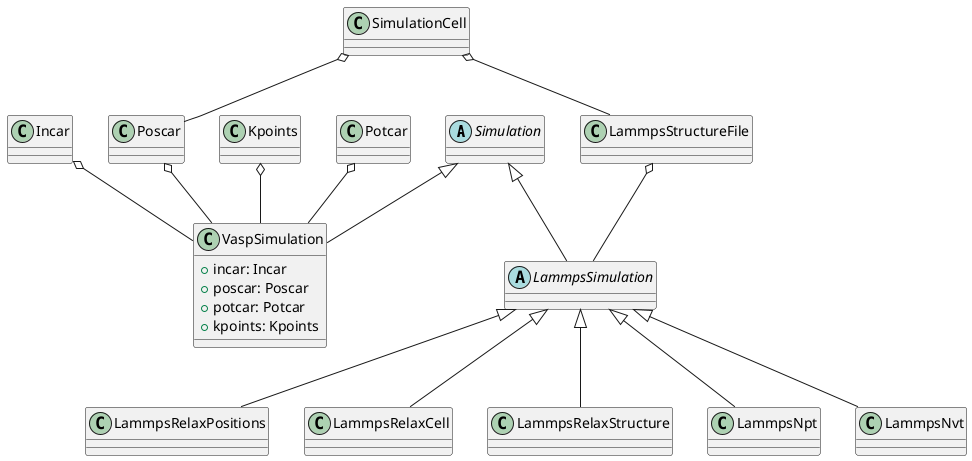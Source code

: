 @startuml
abstract class Simulation

class VaspSimulation{
    +incar: Incar
    +poscar: Poscar
    +potcar: Potcar
    +kpoints: Kpoints
}
Simulation <|-- VaspSimulation
Incar o-- VaspSimulation
Poscar o-- VaspSimulation
Kpoints o-- VaspSimulation
Potcar o-- VaspSimulation

Simulation <|-- LammpsSimulation
LammpsSimulation <|-- LammpsRelaxPositions
LammpsSimulation <|-- LammpsRelaxCell
LammpsSimulation <|-- LammpsRelaxStructure
LammpsSimulation <|-- LammpsNpt
LammpsSimulation <|-- LammpsNvt

abstract class LammpsSimulation
LammpsStructureFile o-- LammpsSimulation

class LammpsRelaxPositions
class LammpsRelaxCell
class LammpsRelaxStructure

SimulationCell o-- Poscar
SimulationCell o-- LammpsStructureFile
@enduml